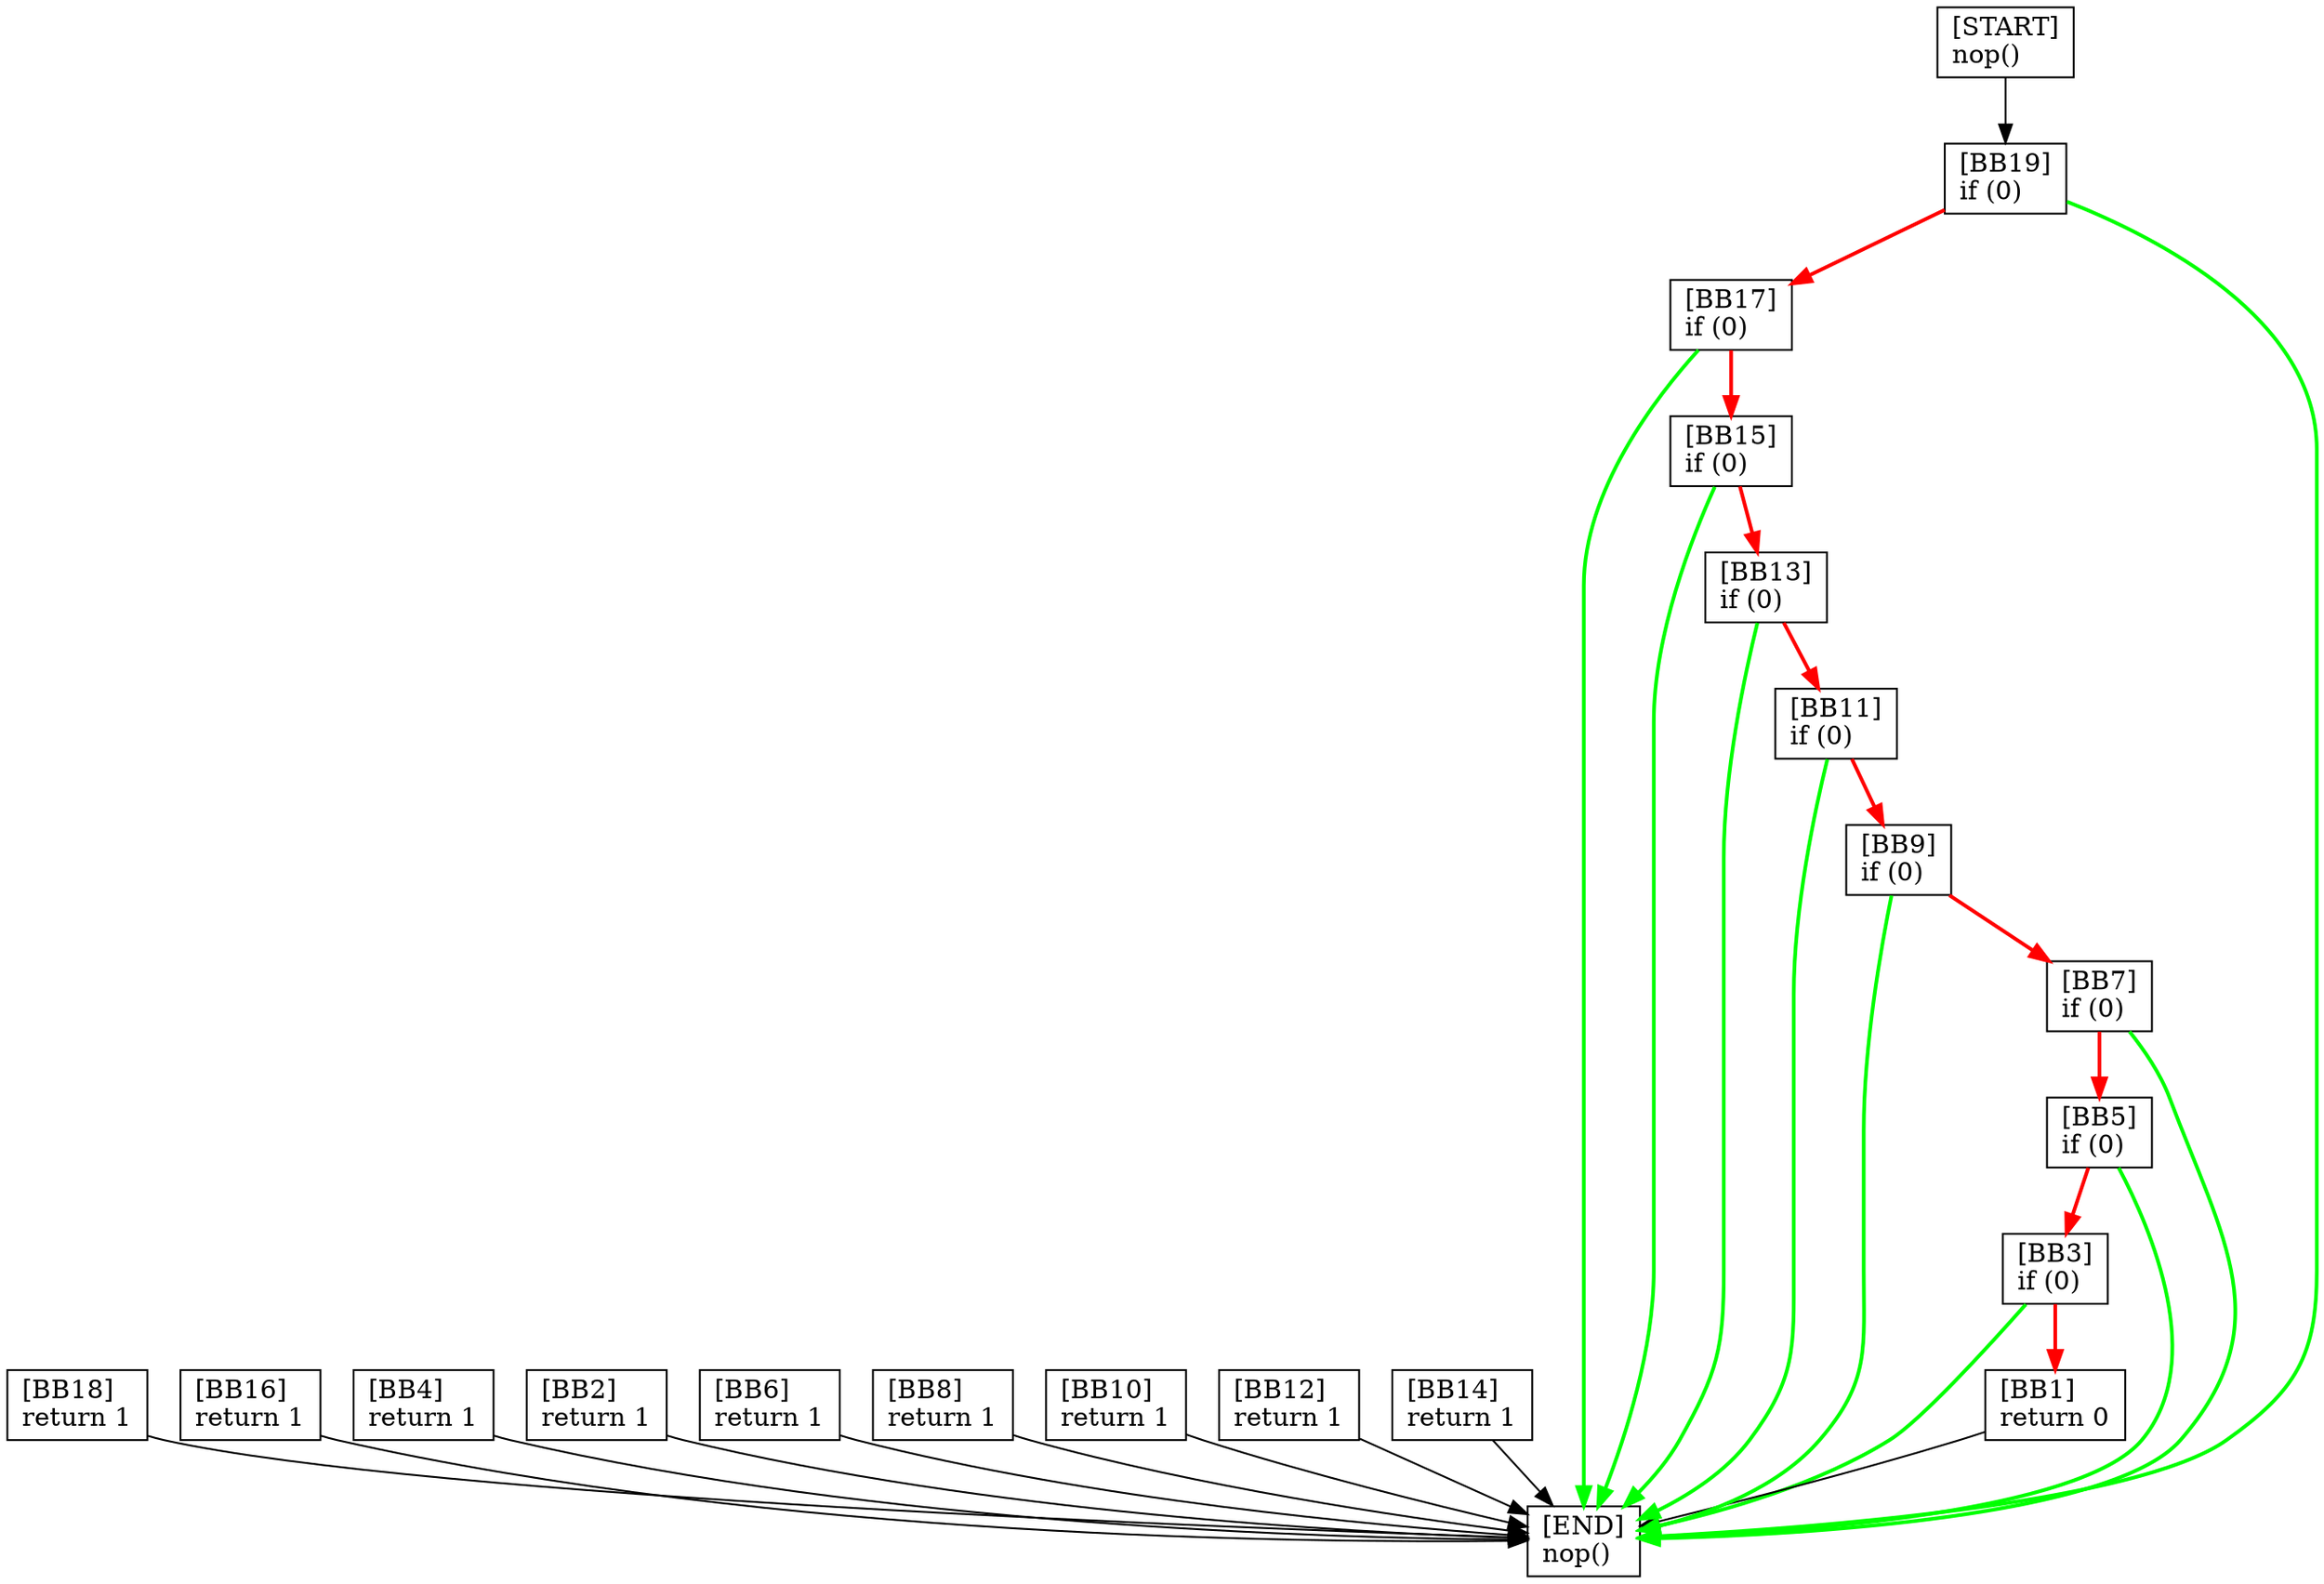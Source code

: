 digraph {
  node [shape=box]
  BB19 [label="[BB19]\lif (0)\l"];
  BB18 [label="[BB18]\lreturn 1\l"];
  BB17 [label="[BB17]\lif (0)\l"];
  BB16 [label="[BB16]\lreturn 1\l"];
  BB5 [label="[BB5]\lif (0)\l"];
  BB4 [label="[BB4]\lreturn 1\l"];
  BB3 [label="[BB3]\lif (0)\l"];
  BB2 [label="[BB2]\lreturn 1\l"];
  END [label="[END]\lnop()\l"];
  BB1 [label="[BB1]\lreturn 0\l"];
  BB6 [label="[BB6]\lreturn 1\l"];
  BB7 [label="[BB7]\lif (0)\l"];
  BB8 [label="[BB8]\lreturn 1\l"];
  BB9 [label="[BB9]\lif (0)\l"];
  BB10 [label="[BB10]\lreturn 1\l"];
  START [label="[START]\lnop()\l"];
  BB11 [label="[BB11]\lif (0)\l"];
  BB12 [label="[BB12]\lreturn 1\l"];
  BB13 [label="[BB13]\lif (0)\l"];
  BB14 [label="[BB14]\lreturn 1\l"];
  BB15 [label="[BB15]\lif (0)\l"];
  BB7 -> BB5 [color=red, penwidth=2];
  BB9 -> BB7 [color=red, penwidth=2];
  BB13 -> BB11 [color=red, penwidth=2];
  BB13 -> END [color=green, penwidth=2];
  BB12 -> END;
  BB17 -> END [color=green, penwidth=2];
  START -> BB19;
  BB16 -> END;
  BB8 -> END;
  BB7 -> END [color=green, penwidth=2];
  BB6 -> END;
  BB11 -> END [color=green, penwidth=2];
  BB5 -> END [color=green, penwidth=2];
  BB10 -> END;
  BB9 -> END [color=green, penwidth=2];
  BB17 -> BB15 [color=red, penwidth=2];
  BB2 -> END;
  BB4 -> END;
  BB3 -> END [color=green, penwidth=2];
  BB3 -> BB1 [color=red, penwidth=2];
  BB15 -> END [color=green, penwidth=2];
  BB19 -> END [color=green, penwidth=2];
  BB14 -> END;
  BB11 -> BB9 [color=red, penwidth=2];
  BB19 -> BB17 [color=red, penwidth=2];
  BB5 -> BB3 [color=red, penwidth=2];
  BB15 -> BB13 [color=red, penwidth=2];
  BB1 -> END;
  BB18 -> END;
}
